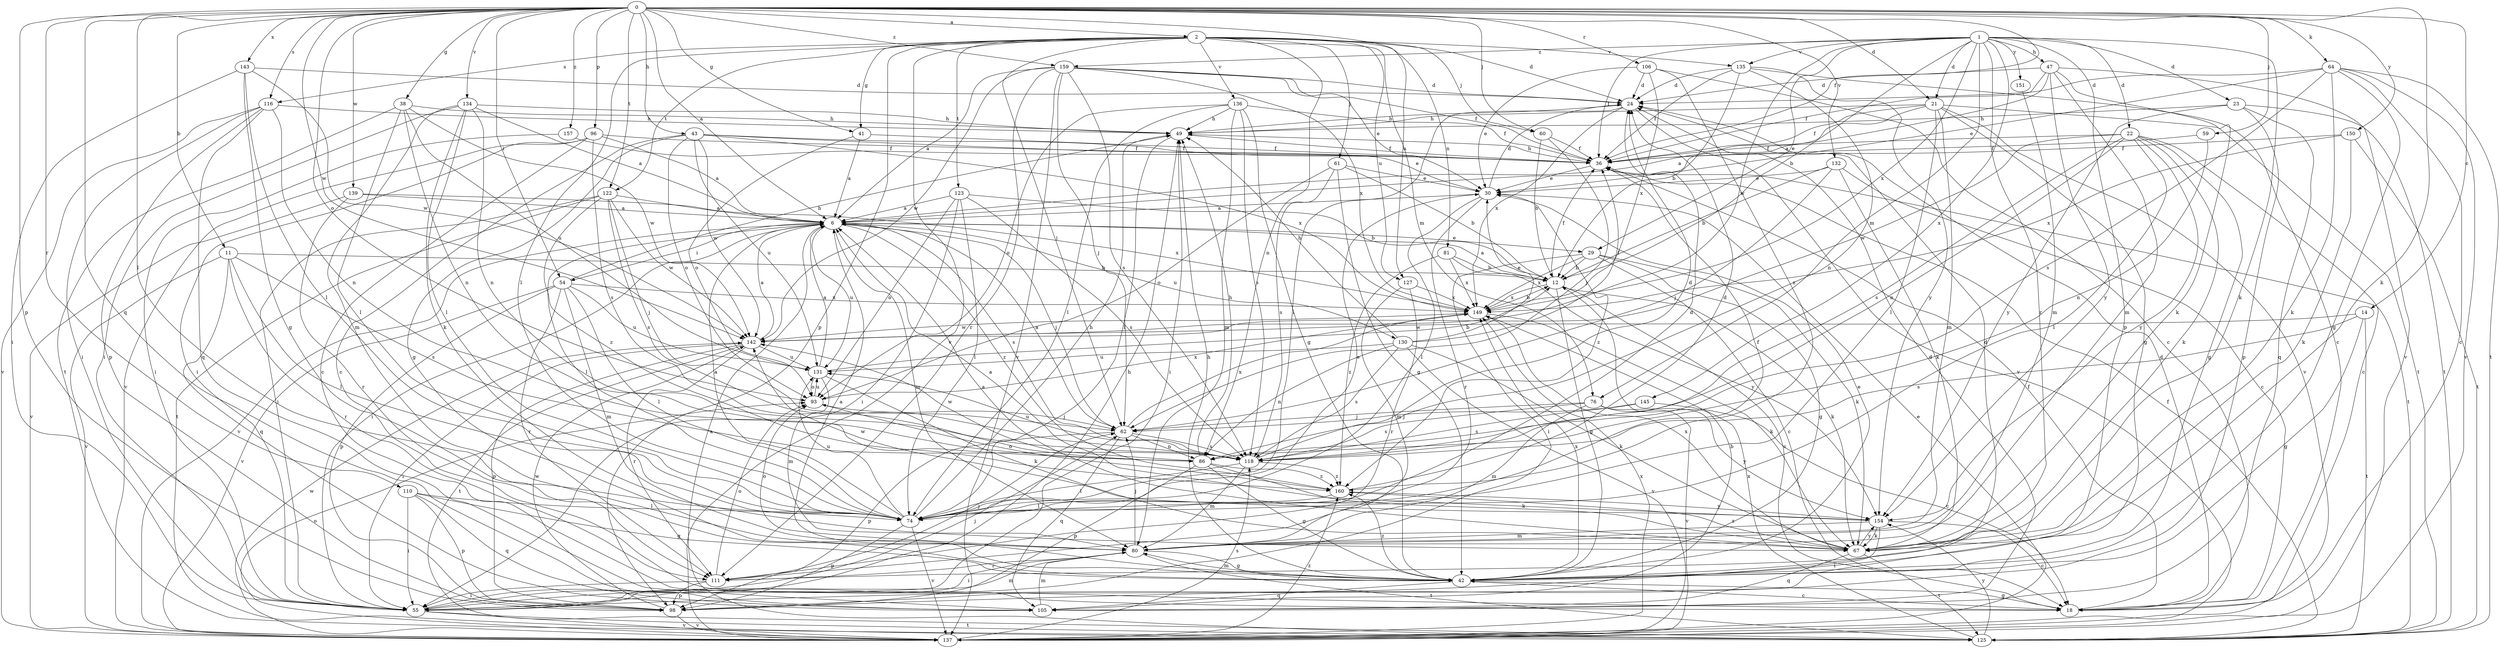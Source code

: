 strict digraph  {
0;
1;
2;
6;
11;
12;
14;
18;
21;
22;
23;
24;
29;
30;
36;
38;
41;
42;
43;
47;
49;
54;
55;
59;
60;
61;
62;
64;
67;
74;
76;
80;
81;
86;
93;
96;
98;
105;
106;
110;
111;
116;
118;
122;
123;
125;
127;
130;
131;
132;
134;
135;
136;
137;
139;
142;
143;
145;
149;
150;
151;
154;
157;
159;
160;
0 -> 2  [label=a];
0 -> 6  [label=a];
0 -> 11  [label=b];
0 -> 14  [label=c];
0 -> 21  [label=d];
0 -> 36  [label=f];
0 -> 38  [label=g];
0 -> 41  [label=g];
0 -> 43  [label=h];
0 -> 54  [label=i];
0 -> 59  [label=j];
0 -> 60  [label=j];
0 -> 64  [label=k];
0 -> 67  [label=k];
0 -> 74  [label=l];
0 -> 93  [label=o];
0 -> 96  [label=p];
0 -> 98  [label=p];
0 -> 105  [label=q];
0 -> 106  [label=r];
0 -> 110  [label=r];
0 -> 116  [label=s];
0 -> 122  [label=t];
0 -> 127  [label=u];
0 -> 132  [label=v];
0 -> 134  [label=v];
0 -> 139  [label=w];
0 -> 142  [label=w];
0 -> 143  [label=x];
0 -> 150  [label=y];
0 -> 157  [label=z];
0 -> 159  [label=z];
1 -> 12  [label=b];
1 -> 21  [label=d];
1 -> 22  [label=d];
1 -> 23  [label=d];
1 -> 29  [label=e];
1 -> 36  [label=f];
1 -> 47  [label=h];
1 -> 67  [label=k];
1 -> 76  [label=m];
1 -> 98  [label=p];
1 -> 111  [label=r];
1 -> 135  [label=v];
1 -> 142  [label=w];
1 -> 145  [label=x];
1 -> 149  [label=x];
1 -> 151  [label=y];
1 -> 159  [label=z];
2 -> 24  [label=d];
2 -> 41  [label=g];
2 -> 60  [label=j];
2 -> 61  [label=j];
2 -> 62  [label=j];
2 -> 74  [label=l];
2 -> 76  [label=m];
2 -> 81  [label=n];
2 -> 86  [label=n];
2 -> 98  [label=p];
2 -> 116  [label=s];
2 -> 122  [label=t];
2 -> 123  [label=t];
2 -> 127  [label=u];
2 -> 135  [label=v];
2 -> 136  [label=v];
2 -> 137  [label=v];
6 -> 29  [label=e];
6 -> 54  [label=i];
6 -> 55  [label=i];
6 -> 62  [label=j];
6 -> 74  [label=l];
6 -> 80  [label=m];
6 -> 118  [label=s];
6 -> 130  [label=u];
6 -> 131  [label=u];
6 -> 137  [label=v];
6 -> 160  [label=z];
11 -> 12  [label=b];
11 -> 74  [label=l];
11 -> 105  [label=q];
11 -> 111  [label=r];
11 -> 118  [label=s];
11 -> 137  [label=v];
12 -> 6  [label=a];
12 -> 18  [label=c];
12 -> 36  [label=f];
12 -> 42  [label=g];
12 -> 67  [label=k];
12 -> 149  [label=x];
14 -> 42  [label=g];
14 -> 118  [label=s];
14 -> 125  [label=t];
14 -> 142  [label=w];
18 -> 24  [label=d];
18 -> 36  [label=f];
18 -> 42  [label=g];
21 -> 6  [label=a];
21 -> 36  [label=f];
21 -> 42  [label=g];
21 -> 49  [label=h];
21 -> 74  [label=l];
21 -> 80  [label=m];
21 -> 125  [label=t];
21 -> 137  [label=v];
22 -> 18  [label=c];
22 -> 36  [label=f];
22 -> 42  [label=g];
22 -> 67  [label=k];
22 -> 74  [label=l];
22 -> 86  [label=n];
22 -> 118  [label=s];
22 -> 142  [label=w];
22 -> 154  [label=y];
23 -> 49  [label=h];
23 -> 98  [label=p];
23 -> 105  [label=q];
23 -> 125  [label=t];
23 -> 154  [label=y];
24 -> 49  [label=h];
24 -> 74  [label=l];
24 -> 137  [label=v];
24 -> 149  [label=x];
29 -> 12  [label=b];
29 -> 18  [label=c];
29 -> 42  [label=g];
29 -> 55  [label=i];
29 -> 67  [label=k];
29 -> 149  [label=x];
30 -> 6  [label=a];
30 -> 24  [label=d];
30 -> 74  [label=l];
30 -> 111  [label=r];
30 -> 160  [label=z];
36 -> 30  [label=e];
36 -> 49  [label=h];
36 -> 125  [label=t];
38 -> 49  [label=h];
38 -> 74  [label=l];
38 -> 86  [label=n];
38 -> 125  [label=t];
38 -> 131  [label=u];
38 -> 142  [label=w];
41 -> 6  [label=a];
41 -> 36  [label=f];
41 -> 93  [label=o];
42 -> 6  [label=a];
42 -> 18  [label=c];
42 -> 24  [label=d];
42 -> 30  [label=e];
42 -> 49  [label=h];
42 -> 80  [label=m];
42 -> 105  [label=q];
42 -> 149  [label=x];
42 -> 160  [label=z];
43 -> 18  [label=c];
43 -> 30  [label=e];
43 -> 36  [label=f];
43 -> 42  [label=g];
43 -> 93  [label=o];
43 -> 131  [label=u];
43 -> 142  [label=w];
43 -> 149  [label=x];
47 -> 6  [label=a];
47 -> 24  [label=d];
47 -> 36  [label=f];
47 -> 67  [label=k];
47 -> 80  [label=m];
47 -> 137  [label=v];
47 -> 154  [label=y];
49 -> 36  [label=f];
49 -> 55  [label=i];
49 -> 74  [label=l];
54 -> 49  [label=h];
54 -> 74  [label=l];
54 -> 80  [label=m];
54 -> 98  [label=p];
54 -> 111  [label=r];
54 -> 131  [label=u];
54 -> 137  [label=v];
54 -> 149  [label=x];
55 -> 49  [label=h];
55 -> 62  [label=j];
55 -> 80  [label=m];
55 -> 125  [label=t];
55 -> 137  [label=v];
59 -> 36  [label=f];
59 -> 86  [label=n];
60 -> 12  [label=b];
60 -> 36  [label=f];
60 -> 62  [label=j];
61 -> 12  [label=b];
61 -> 30  [label=e];
61 -> 42  [label=g];
61 -> 93  [label=o];
61 -> 118  [label=s];
62 -> 6  [label=a];
62 -> 86  [label=n];
62 -> 98  [label=p];
62 -> 105  [label=q];
62 -> 118  [label=s];
62 -> 149  [label=x];
64 -> 18  [label=c];
64 -> 24  [label=d];
64 -> 30  [label=e];
64 -> 42  [label=g];
64 -> 67  [label=k];
64 -> 118  [label=s];
64 -> 125  [label=t];
64 -> 137  [label=v];
67 -> 6  [label=a];
67 -> 105  [label=q];
67 -> 125  [label=t];
67 -> 149  [label=x];
67 -> 154  [label=y];
67 -> 160  [label=z];
74 -> 6  [label=a];
74 -> 24  [label=d];
74 -> 30  [label=e];
74 -> 36  [label=f];
74 -> 49  [label=h];
74 -> 98  [label=p];
74 -> 131  [label=u];
74 -> 137  [label=v];
76 -> 62  [label=j];
76 -> 80  [label=m];
76 -> 118  [label=s];
76 -> 137  [label=v];
76 -> 154  [label=y];
80 -> 42  [label=g];
80 -> 55  [label=i];
80 -> 62  [label=j];
80 -> 93  [label=o];
80 -> 111  [label=r];
80 -> 125  [label=t];
81 -> 12  [label=b];
81 -> 149  [label=x];
81 -> 154  [label=y];
81 -> 160  [label=z];
86 -> 42  [label=g];
86 -> 49  [label=h];
86 -> 67  [label=k];
86 -> 98  [label=p];
86 -> 142  [label=w];
86 -> 160  [label=z];
93 -> 62  [label=j];
93 -> 131  [label=u];
93 -> 149  [label=x];
96 -> 6  [label=a];
96 -> 18  [label=c];
96 -> 36  [label=f];
96 -> 55  [label=i];
96 -> 118  [label=s];
96 -> 137  [label=v];
98 -> 137  [label=v];
98 -> 142  [label=w];
105 -> 12  [label=b];
105 -> 24  [label=d];
105 -> 80  [label=m];
106 -> 18  [label=c];
106 -> 24  [label=d];
106 -> 30  [label=e];
106 -> 149  [label=x];
106 -> 160  [label=z];
110 -> 42  [label=g];
110 -> 55  [label=i];
110 -> 74  [label=l];
110 -> 98  [label=p];
110 -> 105  [label=q];
111 -> 55  [label=i];
111 -> 62  [label=j];
111 -> 93  [label=o];
111 -> 98  [label=p];
116 -> 49  [label=h];
116 -> 55  [label=i];
116 -> 86  [label=n];
116 -> 98  [label=p];
116 -> 105  [label=q];
116 -> 137  [label=v];
118 -> 24  [label=d];
118 -> 74  [label=l];
118 -> 80  [label=m];
118 -> 131  [label=u];
118 -> 160  [label=z];
122 -> 6  [label=a];
122 -> 55  [label=i];
122 -> 62  [label=j];
122 -> 118  [label=s];
122 -> 125  [label=t];
122 -> 142  [label=w];
122 -> 160  [label=z];
123 -> 6  [label=a];
123 -> 12  [label=b];
123 -> 55  [label=i];
123 -> 74  [label=l];
123 -> 93  [label=o];
123 -> 118  [label=s];
125 -> 6  [label=a];
125 -> 36  [label=f];
125 -> 149  [label=x];
125 -> 154  [label=y];
127 -> 80  [label=m];
127 -> 111  [label=r];
127 -> 149  [label=x];
130 -> 30  [label=e];
130 -> 36  [label=f];
130 -> 49  [label=h];
130 -> 67  [label=k];
130 -> 86  [label=n];
130 -> 118  [label=s];
130 -> 131  [label=u];
130 -> 137  [label=v];
131 -> 6  [label=a];
131 -> 12  [label=b];
131 -> 67  [label=k];
131 -> 80  [label=m];
131 -> 93  [label=o];
132 -> 12  [label=b];
132 -> 18  [label=c];
132 -> 30  [label=e];
132 -> 62  [label=j];
132 -> 67  [label=k];
134 -> 6  [label=a];
134 -> 49  [label=h];
134 -> 55  [label=i];
134 -> 67  [label=k];
134 -> 74  [label=l];
134 -> 80  [label=m];
134 -> 86  [label=n];
135 -> 12  [label=b];
135 -> 18  [label=c];
135 -> 24  [label=d];
135 -> 36  [label=f];
135 -> 86  [label=n];
135 -> 154  [label=y];
136 -> 36  [label=f];
136 -> 42  [label=g];
136 -> 49  [label=h];
136 -> 74  [label=l];
136 -> 80  [label=m];
136 -> 93  [label=o];
136 -> 118  [label=s];
137 -> 30  [label=e];
137 -> 93  [label=o];
137 -> 118  [label=s];
137 -> 142  [label=w];
137 -> 149  [label=x];
137 -> 160  [label=z];
139 -> 6  [label=a];
139 -> 111  [label=r];
139 -> 137  [label=v];
139 -> 149  [label=x];
142 -> 6  [label=a];
142 -> 55  [label=i];
142 -> 98  [label=p];
142 -> 111  [label=r];
142 -> 125  [label=t];
142 -> 131  [label=u];
143 -> 24  [label=d];
143 -> 42  [label=g];
143 -> 55  [label=i];
143 -> 74  [label=l];
143 -> 142  [label=w];
145 -> 18  [label=c];
145 -> 62  [label=j];
145 -> 118  [label=s];
149 -> 12  [label=b];
149 -> 67  [label=k];
149 -> 142  [label=w];
150 -> 36  [label=f];
150 -> 67  [label=k];
150 -> 125  [label=t];
150 -> 149  [label=x];
151 -> 80  [label=m];
154 -> 6  [label=a];
154 -> 18  [label=c];
154 -> 55  [label=i];
154 -> 67  [label=k];
154 -> 80  [label=m];
154 -> 142  [label=w];
157 -> 36  [label=f];
157 -> 55  [label=i];
159 -> 6  [label=a];
159 -> 24  [label=d];
159 -> 30  [label=e];
159 -> 36  [label=f];
159 -> 62  [label=j];
159 -> 111  [label=r];
159 -> 118  [label=s];
159 -> 137  [label=v];
159 -> 142  [label=w];
159 -> 149  [label=x];
160 -> 24  [label=d];
160 -> 74  [label=l];
160 -> 93  [label=o];
160 -> 154  [label=y];
}
